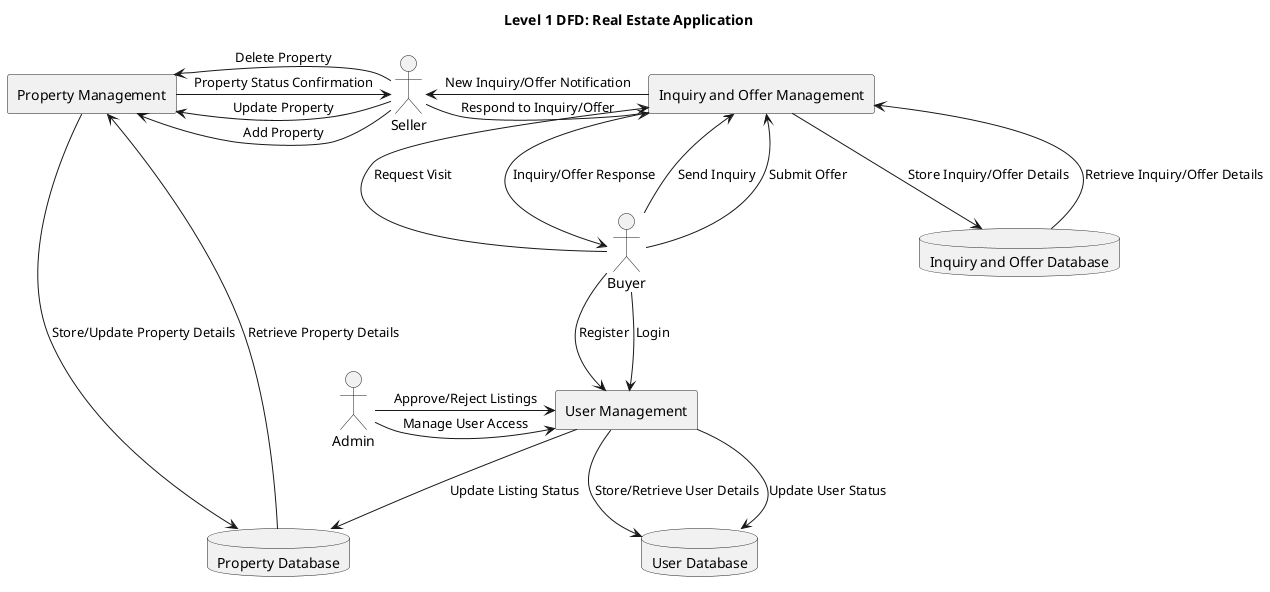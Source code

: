 @startuml Level1DFD

title Level 1 DFD: Real Estate Application

actor Buyer
actor Seller
actor Admin

rectangle "Property Management" as PropertyManagement
rectangle "User Management" as UserManagement
rectangle "Inquiry and Offer Management" as InquiryOfferManagement

database "Property Database" as PropertyDB
database "User Database" as UserDB
database "Inquiry and Offer Database" as InquiryOfferDB

Buyer -down-> UserManagement : Register
Buyer -down-> UserManagement : Login
UserManagement -down-> UserDB : Store/Retrieve User Details

Seller -left-> PropertyManagement : Add Property
Seller -left-> PropertyManagement : Update Property
Seller -left-> PropertyManagement : Delete Property
PropertyManagement -down-> PropertyDB : Store/Update Property Details
PropertyDB -up-> PropertyManagement : Retrieve Property Details
PropertyManagement -right-> Seller : Property Status Confirmation

Buyer -up-> InquiryOfferManagement : Send Inquiry
Buyer -up-> InquiryOfferManagement : Submit Offer
Buyer -up-> InquiryOfferManagement : Request Visit
InquiryOfferManagement -down-> InquiryOfferDB : Store Inquiry/Offer Details
InquiryOfferDB -up-> InquiryOfferManagement : Retrieve Inquiry/Offer Details
InquiryOfferManagement -left-> Seller : New Inquiry/Offer Notification
Seller -right-> InquiryOfferManagement : Respond to Inquiry/Offer
InquiryOfferManagement -down-> Buyer : Inquiry/Offer Response

Admin -right-> UserManagement : Approve/Reject Listings
Admin -right-> UserManagement : Manage User Access
UserManagement -down-> PropertyDB : Update Listing Status
UserManagement -up-> UserDB : Update User Status

@enduml
